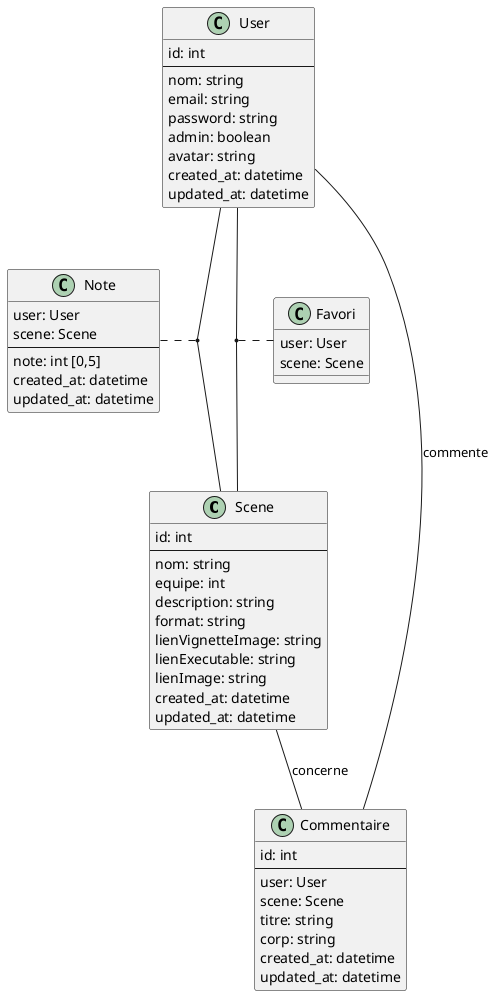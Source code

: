 @startuml

class Scene {
  id: int
  --
  nom: string
  equipe: int
  description: string
  format: string
  lienVignetteImage: string
  lienExecutable: string
  lienImage: string
  created_at: datetime
  updated_at: datetime
}

class User {
  id: int
  --
  nom: string
  email: string
  password: string
  admin: boolean
  avatar: string
created_at: datetime
updated_at: datetime
}

class Commentaire {
  id: int
  --
  user: User
  scene: Scene
  titre: string
  corp: string
  created_at: datetime
  updated_at: datetime
}

class Note{
  user: User
  scene: Scene
  --
  note: int [0,5]
  created_at: datetime
  updated_at: datetime
}

class Favori {
  user: User
  scene: Scene
}

User  --  Commentaire : commente

Scene  --  Commentaire : concerne

(User, Scene) .. Note

(User, Scene) .. Favori


@enduml
